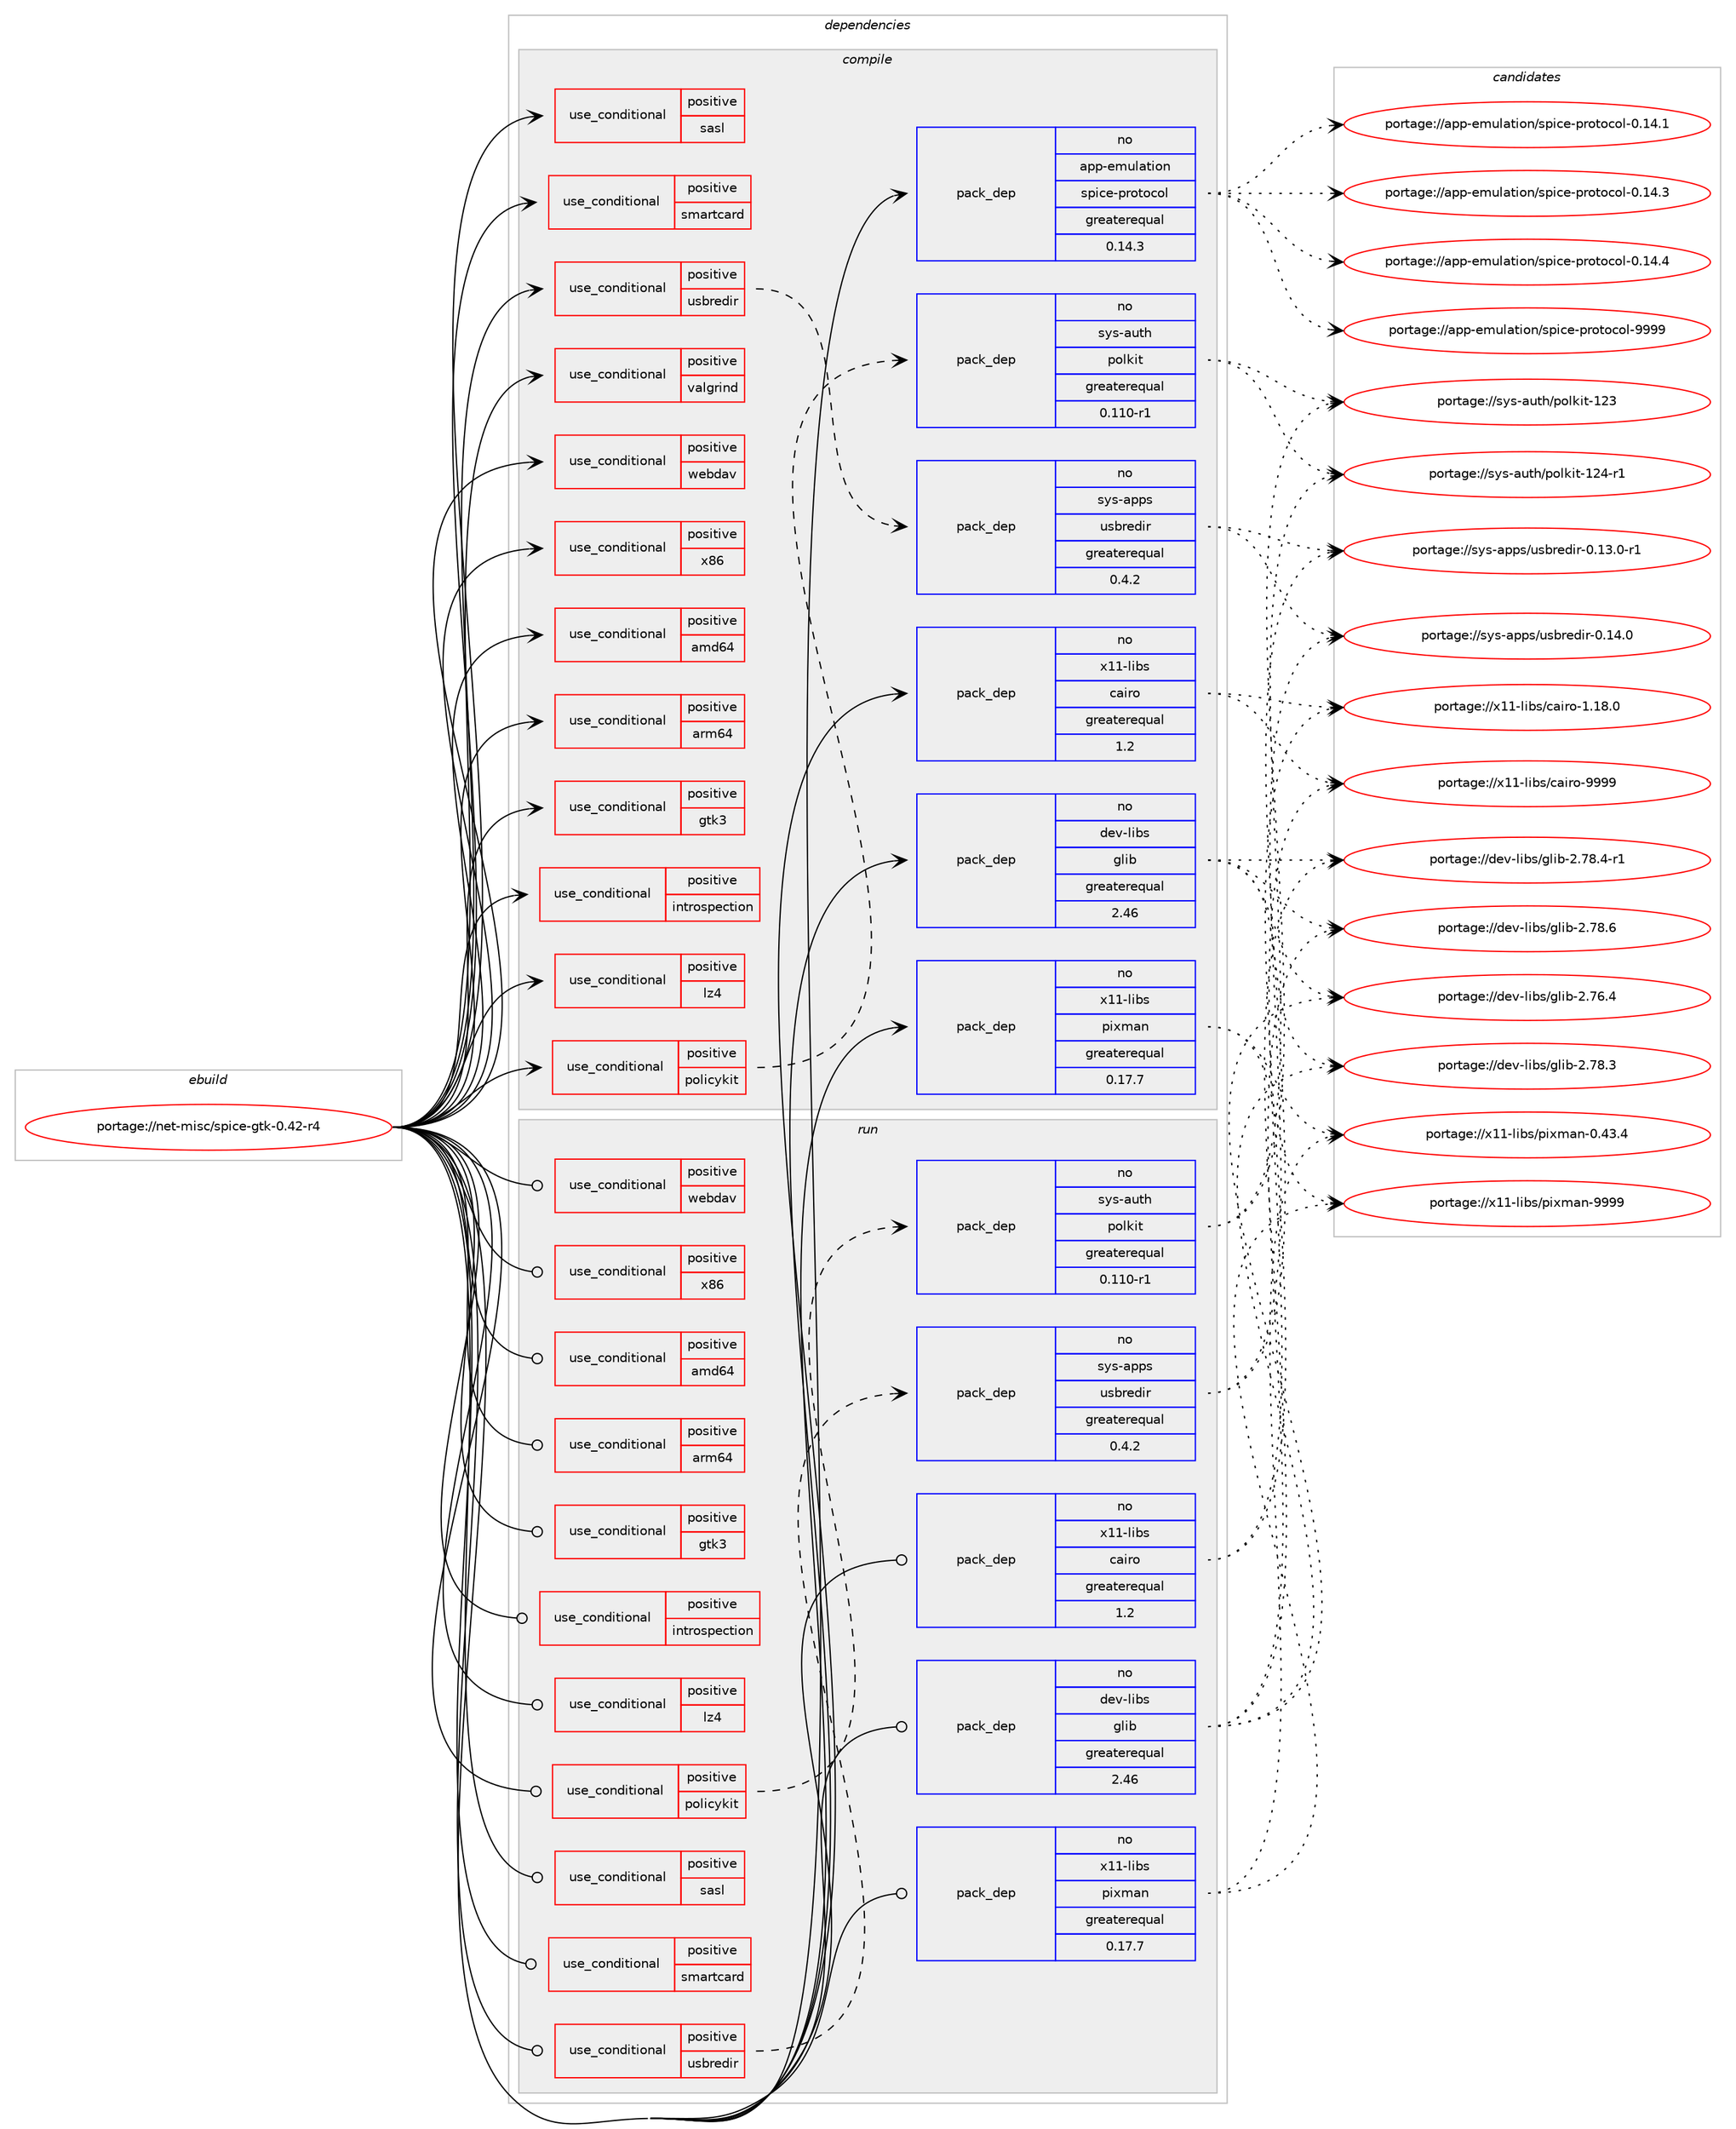 digraph prolog {

# *************
# Graph options
# *************

newrank=true;
concentrate=true;
compound=true;
graph [rankdir=LR,fontname=Helvetica,fontsize=10,ranksep=1.5];#, ranksep=2.5, nodesep=0.2];
edge  [arrowhead=vee];
node  [fontname=Helvetica,fontsize=10];

# **********
# The ebuild
# **********

subgraph cluster_leftcol {
color=gray;
rank=same;
label=<<i>ebuild</i>>;
id [label="portage://net-misc/spice-gtk-0.42-r4", color=red, width=4, href="../net-misc/spice-gtk-0.42-r4.svg"];
}

# ****************
# The dependencies
# ****************

subgraph cluster_midcol {
color=gray;
label=<<i>dependencies</i>>;
subgraph cluster_compile {
fillcolor="#eeeeee";
style=filled;
label=<<i>compile</i>>;
subgraph cond96580 {
dependency190752 [label=<<TABLE BORDER="0" CELLBORDER="1" CELLSPACING="0" CELLPADDING="4"><TR><TD ROWSPAN="3" CELLPADDING="10">use_conditional</TD></TR><TR><TD>positive</TD></TR><TR><TD>amd64</TD></TR></TABLE>>, shape=none, color=red];
# *** BEGIN UNKNOWN DEPENDENCY TYPE (TODO) ***
# dependency190752 -> package_dependency(portage://net-misc/spice-gtk-0.42-r4,install,no,media-libs,libva,none,[,,],any_same_slot,[])
# *** END UNKNOWN DEPENDENCY TYPE (TODO) ***

}
id:e -> dependency190752:w [weight=20,style="solid",arrowhead="vee"];
subgraph cond96581 {
dependency190753 [label=<<TABLE BORDER="0" CELLBORDER="1" CELLSPACING="0" CELLPADDING="4"><TR><TD ROWSPAN="3" CELLPADDING="10">use_conditional</TD></TR><TR><TD>positive</TD></TR><TR><TD>arm64</TD></TR></TABLE>>, shape=none, color=red];
# *** BEGIN UNKNOWN DEPENDENCY TYPE (TODO) ***
# dependency190753 -> package_dependency(portage://net-misc/spice-gtk-0.42-r4,install,no,media-libs,libva,none,[,,],any_same_slot,[])
# *** END UNKNOWN DEPENDENCY TYPE (TODO) ***

}
id:e -> dependency190753:w [weight=20,style="solid",arrowhead="vee"];
subgraph cond96582 {
dependency190754 [label=<<TABLE BORDER="0" CELLBORDER="1" CELLSPACING="0" CELLPADDING="4"><TR><TD ROWSPAN="3" CELLPADDING="10">use_conditional</TD></TR><TR><TD>positive</TD></TR><TR><TD>gtk3</TD></TR></TABLE>>, shape=none, color=red];
# *** BEGIN UNKNOWN DEPENDENCY TYPE (TODO) ***
# dependency190754 -> package_dependency(portage://net-misc/spice-gtk-0.42-r4,install,no,x11-libs,gtk+,none,[,,],[slot(3)],[use(optenable(introspection),none)])
# *** END UNKNOWN DEPENDENCY TYPE (TODO) ***

}
id:e -> dependency190754:w [weight=20,style="solid",arrowhead="vee"];
subgraph cond96583 {
dependency190755 [label=<<TABLE BORDER="0" CELLBORDER="1" CELLSPACING="0" CELLPADDING="4"><TR><TD ROWSPAN="3" CELLPADDING="10">use_conditional</TD></TR><TR><TD>positive</TD></TR><TR><TD>introspection</TD></TR></TABLE>>, shape=none, color=red];
# *** BEGIN UNKNOWN DEPENDENCY TYPE (TODO) ***
# dependency190755 -> package_dependency(portage://net-misc/spice-gtk-0.42-r4,install,no,dev-libs,gobject-introspection,none,[,,],[],[])
# *** END UNKNOWN DEPENDENCY TYPE (TODO) ***

}
id:e -> dependency190755:w [weight=20,style="solid",arrowhead="vee"];
subgraph cond96584 {
dependency190756 [label=<<TABLE BORDER="0" CELLBORDER="1" CELLSPACING="0" CELLPADDING="4"><TR><TD ROWSPAN="3" CELLPADDING="10">use_conditional</TD></TR><TR><TD>positive</TD></TR><TR><TD>lz4</TD></TR></TABLE>>, shape=none, color=red];
# *** BEGIN UNKNOWN DEPENDENCY TYPE (TODO) ***
# dependency190756 -> package_dependency(portage://net-misc/spice-gtk-0.42-r4,install,no,app-arch,lz4,none,[,,],[],[])
# *** END UNKNOWN DEPENDENCY TYPE (TODO) ***

}
id:e -> dependency190756:w [weight=20,style="solid",arrowhead="vee"];
subgraph cond96585 {
dependency190757 [label=<<TABLE BORDER="0" CELLBORDER="1" CELLSPACING="0" CELLPADDING="4"><TR><TD ROWSPAN="3" CELLPADDING="10">use_conditional</TD></TR><TR><TD>positive</TD></TR><TR><TD>policykit</TD></TR></TABLE>>, shape=none, color=red];
subgraph pack91525 {
dependency190758 [label=<<TABLE BORDER="0" CELLBORDER="1" CELLSPACING="0" CELLPADDING="4" WIDTH="220"><TR><TD ROWSPAN="6" CELLPADDING="30">pack_dep</TD></TR><TR><TD WIDTH="110">no</TD></TR><TR><TD>sys-auth</TD></TR><TR><TD>polkit</TD></TR><TR><TD>greaterequal</TD></TR><TR><TD>0.110-r1</TD></TR></TABLE>>, shape=none, color=blue];
}
dependency190757:e -> dependency190758:w [weight=20,style="dashed",arrowhead="vee"];
}
id:e -> dependency190757:w [weight=20,style="solid",arrowhead="vee"];
subgraph cond96586 {
dependency190759 [label=<<TABLE BORDER="0" CELLBORDER="1" CELLSPACING="0" CELLPADDING="4"><TR><TD ROWSPAN="3" CELLPADDING="10">use_conditional</TD></TR><TR><TD>positive</TD></TR><TR><TD>sasl</TD></TR></TABLE>>, shape=none, color=red];
# *** BEGIN UNKNOWN DEPENDENCY TYPE (TODO) ***
# dependency190759 -> package_dependency(portage://net-misc/spice-gtk-0.42-r4,install,no,dev-libs,cyrus-sasl,none,[,,],[],[])
# *** END UNKNOWN DEPENDENCY TYPE (TODO) ***

}
id:e -> dependency190759:w [weight=20,style="solid",arrowhead="vee"];
subgraph cond96587 {
dependency190760 [label=<<TABLE BORDER="0" CELLBORDER="1" CELLSPACING="0" CELLPADDING="4"><TR><TD ROWSPAN="3" CELLPADDING="10">use_conditional</TD></TR><TR><TD>positive</TD></TR><TR><TD>smartcard</TD></TR></TABLE>>, shape=none, color=red];
# *** BEGIN UNKNOWN DEPENDENCY TYPE (TODO) ***
# dependency190760 -> package_dependency(portage://net-misc/spice-gtk-0.42-r4,install,no,app-emulation,qemu,none,[,,],[],[use(enable(smartcard),none)])
# *** END UNKNOWN DEPENDENCY TYPE (TODO) ***

}
id:e -> dependency190760:w [weight=20,style="solid",arrowhead="vee"];
subgraph cond96588 {
dependency190761 [label=<<TABLE BORDER="0" CELLBORDER="1" CELLSPACING="0" CELLPADDING="4"><TR><TD ROWSPAN="3" CELLPADDING="10">use_conditional</TD></TR><TR><TD>positive</TD></TR><TR><TD>usbredir</TD></TR></TABLE>>, shape=none, color=red];
# *** BEGIN UNKNOWN DEPENDENCY TYPE (TODO) ***
# dependency190761 -> package_dependency(portage://net-misc/spice-gtk-0.42-r4,install,no,sys-apps,hwdata,none,[,,],[],[])
# *** END UNKNOWN DEPENDENCY TYPE (TODO) ***

subgraph pack91526 {
dependency190762 [label=<<TABLE BORDER="0" CELLBORDER="1" CELLSPACING="0" CELLPADDING="4" WIDTH="220"><TR><TD ROWSPAN="6" CELLPADDING="30">pack_dep</TD></TR><TR><TD WIDTH="110">no</TD></TR><TR><TD>sys-apps</TD></TR><TR><TD>usbredir</TD></TR><TR><TD>greaterequal</TD></TR><TR><TD>0.4.2</TD></TR></TABLE>>, shape=none, color=blue];
}
dependency190761:e -> dependency190762:w [weight=20,style="dashed",arrowhead="vee"];
# *** BEGIN UNKNOWN DEPENDENCY TYPE (TODO) ***
# dependency190761 -> package_dependency(portage://net-misc/spice-gtk-0.42-r4,install,no,virtual,acl,none,[,,],[],[])
# *** END UNKNOWN DEPENDENCY TYPE (TODO) ***

# *** BEGIN UNKNOWN DEPENDENCY TYPE (TODO) ***
# dependency190761 -> package_dependency(portage://net-misc/spice-gtk-0.42-r4,install,no,virtual,libusb,none,[,,],[slot(1)],[])
# *** END UNKNOWN DEPENDENCY TYPE (TODO) ***

}
id:e -> dependency190761:w [weight=20,style="solid",arrowhead="vee"];
subgraph cond96589 {
dependency190763 [label=<<TABLE BORDER="0" CELLBORDER="1" CELLSPACING="0" CELLPADDING="4"><TR><TD ROWSPAN="3" CELLPADDING="10">use_conditional</TD></TR><TR><TD>positive</TD></TR><TR><TD>valgrind</TD></TR></TABLE>>, shape=none, color=red];
# *** BEGIN UNKNOWN DEPENDENCY TYPE (TODO) ***
# dependency190763 -> package_dependency(portage://net-misc/spice-gtk-0.42-r4,install,no,dev-debug,valgrind,none,[,,],[],[])
# *** END UNKNOWN DEPENDENCY TYPE (TODO) ***

}
id:e -> dependency190763:w [weight=20,style="solid",arrowhead="vee"];
subgraph cond96590 {
dependency190764 [label=<<TABLE BORDER="0" CELLBORDER="1" CELLSPACING="0" CELLPADDING="4"><TR><TD ROWSPAN="3" CELLPADDING="10">use_conditional</TD></TR><TR><TD>positive</TD></TR><TR><TD>webdav</TD></TR></TABLE>>, shape=none, color=red];
# *** BEGIN UNKNOWN DEPENDENCY TYPE (TODO) ***
# dependency190764 -> package_dependency(portage://net-misc/spice-gtk-0.42-r4,install,no,net-libs,phodav,none,[,,],[slot(3.0)],[])
# *** END UNKNOWN DEPENDENCY TYPE (TODO) ***

# *** BEGIN UNKNOWN DEPENDENCY TYPE (TODO) ***
# dependency190764 -> package_dependency(portage://net-misc/spice-gtk-0.42-r4,install,no,net-libs,libsoup,none,[,,],[slot(3.0)],[])
# *** END UNKNOWN DEPENDENCY TYPE (TODO) ***

}
id:e -> dependency190764:w [weight=20,style="solid",arrowhead="vee"];
subgraph cond96591 {
dependency190765 [label=<<TABLE BORDER="0" CELLBORDER="1" CELLSPACING="0" CELLPADDING="4"><TR><TD ROWSPAN="3" CELLPADDING="10">use_conditional</TD></TR><TR><TD>positive</TD></TR><TR><TD>x86</TD></TR></TABLE>>, shape=none, color=red];
# *** BEGIN UNKNOWN DEPENDENCY TYPE (TODO) ***
# dependency190765 -> package_dependency(portage://net-misc/spice-gtk-0.42-r4,install,no,media-libs,libva,none,[,,],any_same_slot,[])
# *** END UNKNOWN DEPENDENCY TYPE (TODO) ***

}
id:e -> dependency190765:w [weight=20,style="solid",arrowhead="vee"];
subgraph pack91527 {
dependency190766 [label=<<TABLE BORDER="0" CELLBORDER="1" CELLSPACING="0" CELLPADDING="4" WIDTH="220"><TR><TD ROWSPAN="6" CELLPADDING="30">pack_dep</TD></TR><TR><TD WIDTH="110">no</TD></TR><TR><TD>app-emulation</TD></TR><TR><TD>spice-protocol</TD></TR><TR><TD>greaterequal</TD></TR><TR><TD>0.14.3</TD></TR></TABLE>>, shape=none, color=blue];
}
id:e -> dependency190766:w [weight=20,style="solid",arrowhead="vee"];
subgraph pack91528 {
dependency190767 [label=<<TABLE BORDER="0" CELLBORDER="1" CELLSPACING="0" CELLPADDING="4" WIDTH="220"><TR><TD ROWSPAN="6" CELLPADDING="30">pack_dep</TD></TR><TR><TD WIDTH="110">no</TD></TR><TR><TD>dev-libs</TD></TR><TR><TD>glib</TD></TR><TR><TD>greaterequal</TD></TR><TR><TD>2.46</TD></TR></TABLE>>, shape=none, color=blue];
}
id:e -> dependency190767:w [weight=20,style="solid",arrowhead="vee"];
# *** BEGIN UNKNOWN DEPENDENCY TYPE (TODO) ***
# id -> package_dependency(portage://net-misc/spice-gtk-0.42-r4,install,no,dev-libs,json-glib,none,[,,],[slot(0),equal],[])
# *** END UNKNOWN DEPENDENCY TYPE (TODO) ***

# *** BEGIN UNKNOWN DEPENDENCY TYPE (TODO) ***
# id -> package_dependency(portage://net-misc/spice-gtk-0.42-r4,install,no,dev-libs,openssl,none,[,,],any_same_slot,[])
# *** END UNKNOWN DEPENDENCY TYPE (TODO) ***

# *** BEGIN UNKNOWN DEPENDENCY TYPE (TODO) ***
# id -> package_dependency(portage://net-misc/spice-gtk-0.42-r4,install,no,media-libs,gst-plugins-base,none,[,,],[slot(1.0)],[])
# *** END UNKNOWN DEPENDENCY TYPE (TODO) ***

# *** BEGIN UNKNOWN DEPENDENCY TYPE (TODO) ***
# id -> package_dependency(portage://net-misc/spice-gtk-0.42-r4,install,no,media-libs,gst-plugins-good,none,[,,],[slot(1.0)],[])
# *** END UNKNOWN DEPENDENCY TYPE (TODO) ***

# *** BEGIN UNKNOWN DEPENDENCY TYPE (TODO) ***
# id -> package_dependency(portage://net-misc/spice-gtk-0.42-r4,install,no,media-libs,gstreamer,none,[,,],[slot(1.0)],[use(optenable(introspection),none)])
# *** END UNKNOWN DEPENDENCY TYPE (TODO) ***

# *** BEGIN UNKNOWN DEPENDENCY TYPE (TODO) ***
# id -> package_dependency(portage://net-misc/spice-gtk-0.42-r4,install,no,media-libs,libjpeg-turbo,none,[,,],any_same_slot,[])
# *** END UNKNOWN DEPENDENCY TYPE (TODO) ***

# *** BEGIN UNKNOWN DEPENDENCY TYPE (TODO) ***
# id -> package_dependency(portage://net-misc/spice-gtk-0.42-r4,install,no,media-libs,opus,none,[,,],[],[])
# *** END UNKNOWN DEPENDENCY TYPE (TODO) ***

# *** BEGIN UNKNOWN DEPENDENCY TYPE (TODO) ***
# id -> package_dependency(portage://net-misc/spice-gtk-0.42-r4,install,no,sys-libs,zlib,none,[,,],[],[])
# *** END UNKNOWN DEPENDENCY TYPE (TODO) ***

subgraph pack91529 {
dependency190768 [label=<<TABLE BORDER="0" CELLBORDER="1" CELLSPACING="0" CELLPADDING="4" WIDTH="220"><TR><TD ROWSPAN="6" CELLPADDING="30">pack_dep</TD></TR><TR><TD WIDTH="110">no</TD></TR><TR><TD>x11-libs</TD></TR><TR><TD>cairo</TD></TR><TR><TD>greaterequal</TD></TR><TR><TD>1.2</TD></TR></TABLE>>, shape=none, color=blue];
}
id:e -> dependency190768:w [weight=20,style="solid",arrowhead="vee"];
# *** BEGIN UNKNOWN DEPENDENCY TYPE (TODO) ***
# id -> package_dependency(portage://net-misc/spice-gtk-0.42-r4,install,no,x11-libs,libX11,none,[,,],[],[])
# *** END UNKNOWN DEPENDENCY TYPE (TODO) ***

subgraph pack91530 {
dependency190769 [label=<<TABLE BORDER="0" CELLBORDER="1" CELLSPACING="0" CELLPADDING="4" WIDTH="220"><TR><TD ROWSPAN="6" CELLPADDING="30">pack_dep</TD></TR><TR><TD WIDTH="110">no</TD></TR><TR><TD>x11-libs</TD></TR><TR><TD>pixman</TD></TR><TR><TD>greaterequal</TD></TR><TR><TD>0.17.7</TD></TR></TABLE>>, shape=none, color=blue];
}
id:e -> dependency190769:w [weight=20,style="solid",arrowhead="vee"];
}
subgraph cluster_compileandrun {
fillcolor="#eeeeee";
style=filled;
label=<<i>compile and run</i>>;
}
subgraph cluster_run {
fillcolor="#eeeeee";
style=filled;
label=<<i>run</i>>;
subgraph cond96592 {
dependency190770 [label=<<TABLE BORDER="0" CELLBORDER="1" CELLSPACING="0" CELLPADDING="4"><TR><TD ROWSPAN="3" CELLPADDING="10">use_conditional</TD></TR><TR><TD>positive</TD></TR><TR><TD>amd64</TD></TR></TABLE>>, shape=none, color=red];
# *** BEGIN UNKNOWN DEPENDENCY TYPE (TODO) ***
# dependency190770 -> package_dependency(portage://net-misc/spice-gtk-0.42-r4,run,no,media-libs,libva,none,[,,],any_same_slot,[])
# *** END UNKNOWN DEPENDENCY TYPE (TODO) ***

}
id:e -> dependency190770:w [weight=20,style="solid",arrowhead="odot"];
subgraph cond96593 {
dependency190771 [label=<<TABLE BORDER="0" CELLBORDER="1" CELLSPACING="0" CELLPADDING="4"><TR><TD ROWSPAN="3" CELLPADDING="10">use_conditional</TD></TR><TR><TD>positive</TD></TR><TR><TD>arm64</TD></TR></TABLE>>, shape=none, color=red];
# *** BEGIN UNKNOWN DEPENDENCY TYPE (TODO) ***
# dependency190771 -> package_dependency(portage://net-misc/spice-gtk-0.42-r4,run,no,media-libs,libva,none,[,,],any_same_slot,[])
# *** END UNKNOWN DEPENDENCY TYPE (TODO) ***

}
id:e -> dependency190771:w [weight=20,style="solid",arrowhead="odot"];
subgraph cond96594 {
dependency190772 [label=<<TABLE BORDER="0" CELLBORDER="1" CELLSPACING="0" CELLPADDING="4"><TR><TD ROWSPAN="3" CELLPADDING="10">use_conditional</TD></TR><TR><TD>positive</TD></TR><TR><TD>gtk3</TD></TR></TABLE>>, shape=none, color=red];
# *** BEGIN UNKNOWN DEPENDENCY TYPE (TODO) ***
# dependency190772 -> package_dependency(portage://net-misc/spice-gtk-0.42-r4,run,no,x11-libs,gtk+,none,[,,],[slot(3)],[use(optenable(introspection),none)])
# *** END UNKNOWN DEPENDENCY TYPE (TODO) ***

}
id:e -> dependency190772:w [weight=20,style="solid",arrowhead="odot"];
subgraph cond96595 {
dependency190773 [label=<<TABLE BORDER="0" CELLBORDER="1" CELLSPACING="0" CELLPADDING="4"><TR><TD ROWSPAN="3" CELLPADDING="10">use_conditional</TD></TR><TR><TD>positive</TD></TR><TR><TD>introspection</TD></TR></TABLE>>, shape=none, color=red];
# *** BEGIN UNKNOWN DEPENDENCY TYPE (TODO) ***
# dependency190773 -> package_dependency(portage://net-misc/spice-gtk-0.42-r4,run,no,dev-libs,gobject-introspection,none,[,,],[],[])
# *** END UNKNOWN DEPENDENCY TYPE (TODO) ***

}
id:e -> dependency190773:w [weight=20,style="solid",arrowhead="odot"];
subgraph cond96596 {
dependency190774 [label=<<TABLE BORDER="0" CELLBORDER="1" CELLSPACING="0" CELLPADDING="4"><TR><TD ROWSPAN="3" CELLPADDING="10">use_conditional</TD></TR><TR><TD>positive</TD></TR><TR><TD>lz4</TD></TR></TABLE>>, shape=none, color=red];
# *** BEGIN UNKNOWN DEPENDENCY TYPE (TODO) ***
# dependency190774 -> package_dependency(portage://net-misc/spice-gtk-0.42-r4,run,no,app-arch,lz4,none,[,,],[],[])
# *** END UNKNOWN DEPENDENCY TYPE (TODO) ***

}
id:e -> dependency190774:w [weight=20,style="solid",arrowhead="odot"];
subgraph cond96597 {
dependency190775 [label=<<TABLE BORDER="0" CELLBORDER="1" CELLSPACING="0" CELLPADDING="4"><TR><TD ROWSPAN="3" CELLPADDING="10">use_conditional</TD></TR><TR><TD>positive</TD></TR><TR><TD>policykit</TD></TR></TABLE>>, shape=none, color=red];
subgraph pack91531 {
dependency190776 [label=<<TABLE BORDER="0" CELLBORDER="1" CELLSPACING="0" CELLPADDING="4" WIDTH="220"><TR><TD ROWSPAN="6" CELLPADDING="30">pack_dep</TD></TR><TR><TD WIDTH="110">no</TD></TR><TR><TD>sys-auth</TD></TR><TR><TD>polkit</TD></TR><TR><TD>greaterequal</TD></TR><TR><TD>0.110-r1</TD></TR></TABLE>>, shape=none, color=blue];
}
dependency190775:e -> dependency190776:w [weight=20,style="dashed",arrowhead="vee"];
}
id:e -> dependency190775:w [weight=20,style="solid",arrowhead="odot"];
subgraph cond96598 {
dependency190777 [label=<<TABLE BORDER="0" CELLBORDER="1" CELLSPACING="0" CELLPADDING="4"><TR><TD ROWSPAN="3" CELLPADDING="10">use_conditional</TD></TR><TR><TD>positive</TD></TR><TR><TD>sasl</TD></TR></TABLE>>, shape=none, color=red];
# *** BEGIN UNKNOWN DEPENDENCY TYPE (TODO) ***
# dependency190777 -> package_dependency(portage://net-misc/spice-gtk-0.42-r4,run,no,dev-libs,cyrus-sasl,none,[,,],[],[])
# *** END UNKNOWN DEPENDENCY TYPE (TODO) ***

}
id:e -> dependency190777:w [weight=20,style="solid",arrowhead="odot"];
subgraph cond96599 {
dependency190778 [label=<<TABLE BORDER="0" CELLBORDER="1" CELLSPACING="0" CELLPADDING="4"><TR><TD ROWSPAN="3" CELLPADDING="10">use_conditional</TD></TR><TR><TD>positive</TD></TR><TR><TD>smartcard</TD></TR></TABLE>>, shape=none, color=red];
# *** BEGIN UNKNOWN DEPENDENCY TYPE (TODO) ***
# dependency190778 -> package_dependency(portage://net-misc/spice-gtk-0.42-r4,run,no,app-emulation,qemu,none,[,,],[],[use(enable(smartcard),none)])
# *** END UNKNOWN DEPENDENCY TYPE (TODO) ***

}
id:e -> dependency190778:w [weight=20,style="solid",arrowhead="odot"];
subgraph cond96600 {
dependency190779 [label=<<TABLE BORDER="0" CELLBORDER="1" CELLSPACING="0" CELLPADDING="4"><TR><TD ROWSPAN="3" CELLPADDING="10">use_conditional</TD></TR><TR><TD>positive</TD></TR><TR><TD>usbredir</TD></TR></TABLE>>, shape=none, color=red];
# *** BEGIN UNKNOWN DEPENDENCY TYPE (TODO) ***
# dependency190779 -> package_dependency(portage://net-misc/spice-gtk-0.42-r4,run,no,sys-apps,hwdata,none,[,,],[],[])
# *** END UNKNOWN DEPENDENCY TYPE (TODO) ***

subgraph pack91532 {
dependency190780 [label=<<TABLE BORDER="0" CELLBORDER="1" CELLSPACING="0" CELLPADDING="4" WIDTH="220"><TR><TD ROWSPAN="6" CELLPADDING="30">pack_dep</TD></TR><TR><TD WIDTH="110">no</TD></TR><TR><TD>sys-apps</TD></TR><TR><TD>usbredir</TD></TR><TR><TD>greaterequal</TD></TR><TR><TD>0.4.2</TD></TR></TABLE>>, shape=none, color=blue];
}
dependency190779:e -> dependency190780:w [weight=20,style="dashed",arrowhead="vee"];
# *** BEGIN UNKNOWN DEPENDENCY TYPE (TODO) ***
# dependency190779 -> package_dependency(portage://net-misc/spice-gtk-0.42-r4,run,no,virtual,acl,none,[,,],[],[])
# *** END UNKNOWN DEPENDENCY TYPE (TODO) ***

# *** BEGIN UNKNOWN DEPENDENCY TYPE (TODO) ***
# dependency190779 -> package_dependency(portage://net-misc/spice-gtk-0.42-r4,run,no,virtual,libusb,none,[,,],[slot(1)],[])
# *** END UNKNOWN DEPENDENCY TYPE (TODO) ***

}
id:e -> dependency190779:w [weight=20,style="solid",arrowhead="odot"];
subgraph cond96601 {
dependency190781 [label=<<TABLE BORDER="0" CELLBORDER="1" CELLSPACING="0" CELLPADDING="4"><TR><TD ROWSPAN="3" CELLPADDING="10">use_conditional</TD></TR><TR><TD>positive</TD></TR><TR><TD>webdav</TD></TR></TABLE>>, shape=none, color=red];
# *** BEGIN UNKNOWN DEPENDENCY TYPE (TODO) ***
# dependency190781 -> package_dependency(portage://net-misc/spice-gtk-0.42-r4,run,no,net-libs,phodav,none,[,,],[slot(3.0)],[])
# *** END UNKNOWN DEPENDENCY TYPE (TODO) ***

# *** BEGIN UNKNOWN DEPENDENCY TYPE (TODO) ***
# dependency190781 -> package_dependency(portage://net-misc/spice-gtk-0.42-r4,run,no,net-libs,libsoup,none,[,,],[slot(3.0)],[])
# *** END UNKNOWN DEPENDENCY TYPE (TODO) ***

}
id:e -> dependency190781:w [weight=20,style="solid",arrowhead="odot"];
subgraph cond96602 {
dependency190782 [label=<<TABLE BORDER="0" CELLBORDER="1" CELLSPACING="0" CELLPADDING="4"><TR><TD ROWSPAN="3" CELLPADDING="10">use_conditional</TD></TR><TR><TD>positive</TD></TR><TR><TD>x86</TD></TR></TABLE>>, shape=none, color=red];
# *** BEGIN UNKNOWN DEPENDENCY TYPE (TODO) ***
# dependency190782 -> package_dependency(portage://net-misc/spice-gtk-0.42-r4,run,no,media-libs,libva,none,[,,],any_same_slot,[])
# *** END UNKNOWN DEPENDENCY TYPE (TODO) ***

}
id:e -> dependency190782:w [weight=20,style="solid",arrowhead="odot"];
subgraph pack91533 {
dependency190783 [label=<<TABLE BORDER="0" CELLBORDER="1" CELLSPACING="0" CELLPADDING="4" WIDTH="220"><TR><TD ROWSPAN="6" CELLPADDING="30">pack_dep</TD></TR><TR><TD WIDTH="110">no</TD></TR><TR><TD>dev-libs</TD></TR><TR><TD>glib</TD></TR><TR><TD>greaterequal</TD></TR><TR><TD>2.46</TD></TR></TABLE>>, shape=none, color=blue];
}
id:e -> dependency190783:w [weight=20,style="solid",arrowhead="odot"];
# *** BEGIN UNKNOWN DEPENDENCY TYPE (TODO) ***
# id -> package_dependency(portage://net-misc/spice-gtk-0.42-r4,run,no,dev-libs,json-glib,none,[,,],[slot(0),equal],[])
# *** END UNKNOWN DEPENDENCY TYPE (TODO) ***

# *** BEGIN UNKNOWN DEPENDENCY TYPE (TODO) ***
# id -> package_dependency(portage://net-misc/spice-gtk-0.42-r4,run,no,dev-libs,openssl,none,[,,],any_same_slot,[])
# *** END UNKNOWN DEPENDENCY TYPE (TODO) ***

# *** BEGIN UNKNOWN DEPENDENCY TYPE (TODO) ***
# id -> package_dependency(portage://net-misc/spice-gtk-0.42-r4,run,no,media-libs,gst-plugins-base,none,[,,],[slot(1.0)],[])
# *** END UNKNOWN DEPENDENCY TYPE (TODO) ***

# *** BEGIN UNKNOWN DEPENDENCY TYPE (TODO) ***
# id -> package_dependency(portage://net-misc/spice-gtk-0.42-r4,run,no,media-libs,gst-plugins-good,none,[,,],[slot(1.0)],[])
# *** END UNKNOWN DEPENDENCY TYPE (TODO) ***

# *** BEGIN UNKNOWN DEPENDENCY TYPE (TODO) ***
# id -> package_dependency(portage://net-misc/spice-gtk-0.42-r4,run,no,media-libs,gstreamer,none,[,,],[slot(1.0)],[use(optenable(introspection),none)])
# *** END UNKNOWN DEPENDENCY TYPE (TODO) ***

# *** BEGIN UNKNOWN DEPENDENCY TYPE (TODO) ***
# id -> package_dependency(portage://net-misc/spice-gtk-0.42-r4,run,no,media-libs,libjpeg-turbo,none,[,,],any_same_slot,[])
# *** END UNKNOWN DEPENDENCY TYPE (TODO) ***

# *** BEGIN UNKNOWN DEPENDENCY TYPE (TODO) ***
# id -> package_dependency(portage://net-misc/spice-gtk-0.42-r4,run,no,media-libs,opus,none,[,,],[],[])
# *** END UNKNOWN DEPENDENCY TYPE (TODO) ***

# *** BEGIN UNKNOWN DEPENDENCY TYPE (TODO) ***
# id -> package_dependency(portage://net-misc/spice-gtk-0.42-r4,run,no,sys-libs,zlib,none,[,,],[],[])
# *** END UNKNOWN DEPENDENCY TYPE (TODO) ***

subgraph pack91534 {
dependency190784 [label=<<TABLE BORDER="0" CELLBORDER="1" CELLSPACING="0" CELLPADDING="4" WIDTH="220"><TR><TD ROWSPAN="6" CELLPADDING="30">pack_dep</TD></TR><TR><TD WIDTH="110">no</TD></TR><TR><TD>x11-libs</TD></TR><TR><TD>cairo</TD></TR><TR><TD>greaterequal</TD></TR><TR><TD>1.2</TD></TR></TABLE>>, shape=none, color=blue];
}
id:e -> dependency190784:w [weight=20,style="solid",arrowhead="odot"];
# *** BEGIN UNKNOWN DEPENDENCY TYPE (TODO) ***
# id -> package_dependency(portage://net-misc/spice-gtk-0.42-r4,run,no,x11-libs,libX11,none,[,,],[],[])
# *** END UNKNOWN DEPENDENCY TYPE (TODO) ***

subgraph pack91535 {
dependency190785 [label=<<TABLE BORDER="0" CELLBORDER="1" CELLSPACING="0" CELLPADDING="4" WIDTH="220"><TR><TD ROWSPAN="6" CELLPADDING="30">pack_dep</TD></TR><TR><TD WIDTH="110">no</TD></TR><TR><TD>x11-libs</TD></TR><TR><TD>pixman</TD></TR><TR><TD>greaterequal</TD></TR><TR><TD>0.17.7</TD></TR></TABLE>>, shape=none, color=blue];
}
id:e -> dependency190785:w [weight=20,style="solid",arrowhead="odot"];
}
}

# **************
# The candidates
# **************

subgraph cluster_choices {
rank=same;
color=gray;
label=<<i>candidates</i>>;

subgraph choice91525 {
color=black;
nodesep=1;
choice11512111545971171161044711211110810710511645495051 [label="portage://sys-auth/polkit-123", color=red, width=4,href="../sys-auth/polkit-123.svg"];
choice115121115459711711610447112111108107105116454950524511449 [label="portage://sys-auth/polkit-124-r1", color=red, width=4,href="../sys-auth/polkit-124-r1.svg"];
dependency190758:e -> choice11512111545971171161044711211110810710511645495051:w [style=dotted,weight="100"];
dependency190758:e -> choice115121115459711711610447112111108107105116454950524511449:w [style=dotted,weight="100"];
}
subgraph choice91526 {
color=black;
nodesep=1;
choice11512111545971121121154711711598114101100105114454846495146484511449 [label="portage://sys-apps/usbredir-0.13.0-r1", color=red, width=4,href="../sys-apps/usbredir-0.13.0-r1.svg"];
choice1151211154597112112115471171159811410110010511445484649524648 [label="portage://sys-apps/usbredir-0.14.0", color=red, width=4,href="../sys-apps/usbredir-0.14.0.svg"];
dependency190762:e -> choice11512111545971121121154711711598114101100105114454846495146484511449:w [style=dotted,weight="100"];
dependency190762:e -> choice1151211154597112112115471171159811410110010511445484649524648:w [style=dotted,weight="100"];
}
subgraph choice91527 {
color=black;
nodesep=1;
choice9711211245101109117108971161051111104711511210599101451121141111161119911110845484649524649 [label="portage://app-emulation/spice-protocol-0.14.1", color=red, width=4,href="../app-emulation/spice-protocol-0.14.1.svg"];
choice9711211245101109117108971161051111104711511210599101451121141111161119911110845484649524651 [label="portage://app-emulation/spice-protocol-0.14.3", color=red, width=4,href="../app-emulation/spice-protocol-0.14.3.svg"];
choice9711211245101109117108971161051111104711511210599101451121141111161119911110845484649524652 [label="portage://app-emulation/spice-protocol-0.14.4", color=red, width=4,href="../app-emulation/spice-protocol-0.14.4.svg"];
choice971121124510110911710897116105111110471151121059910145112114111116111991111084557575757 [label="portage://app-emulation/spice-protocol-9999", color=red, width=4,href="../app-emulation/spice-protocol-9999.svg"];
dependency190766:e -> choice9711211245101109117108971161051111104711511210599101451121141111161119911110845484649524649:w [style=dotted,weight="100"];
dependency190766:e -> choice9711211245101109117108971161051111104711511210599101451121141111161119911110845484649524651:w [style=dotted,weight="100"];
dependency190766:e -> choice9711211245101109117108971161051111104711511210599101451121141111161119911110845484649524652:w [style=dotted,weight="100"];
dependency190766:e -> choice971121124510110911710897116105111110471151121059910145112114111116111991111084557575757:w [style=dotted,weight="100"];
}
subgraph choice91528 {
color=black;
nodesep=1;
choice1001011184510810598115471031081059845504655544652 [label="portage://dev-libs/glib-2.76.4", color=red, width=4,href="../dev-libs/glib-2.76.4.svg"];
choice1001011184510810598115471031081059845504655564651 [label="portage://dev-libs/glib-2.78.3", color=red, width=4,href="../dev-libs/glib-2.78.3.svg"];
choice10010111845108105981154710310810598455046555646524511449 [label="portage://dev-libs/glib-2.78.4-r1", color=red, width=4,href="../dev-libs/glib-2.78.4-r1.svg"];
choice1001011184510810598115471031081059845504655564654 [label="portage://dev-libs/glib-2.78.6", color=red, width=4,href="../dev-libs/glib-2.78.6.svg"];
dependency190767:e -> choice1001011184510810598115471031081059845504655544652:w [style=dotted,weight="100"];
dependency190767:e -> choice1001011184510810598115471031081059845504655564651:w [style=dotted,weight="100"];
dependency190767:e -> choice10010111845108105981154710310810598455046555646524511449:w [style=dotted,weight="100"];
dependency190767:e -> choice1001011184510810598115471031081059845504655564654:w [style=dotted,weight="100"];
}
subgraph choice91529 {
color=black;
nodesep=1;
choice1204949451081059811547999710511411145494649564648 [label="portage://x11-libs/cairo-1.18.0", color=red, width=4,href="../x11-libs/cairo-1.18.0.svg"];
choice120494945108105981154799971051141114557575757 [label="portage://x11-libs/cairo-9999", color=red, width=4,href="../x11-libs/cairo-9999.svg"];
dependency190768:e -> choice1204949451081059811547999710511411145494649564648:w [style=dotted,weight="100"];
dependency190768:e -> choice120494945108105981154799971051141114557575757:w [style=dotted,weight="100"];
}
subgraph choice91530 {
color=black;
nodesep=1;
choice12049494510810598115471121051201099711045484652514652 [label="portage://x11-libs/pixman-0.43.4", color=red, width=4,href="../x11-libs/pixman-0.43.4.svg"];
choice1204949451081059811547112105120109971104557575757 [label="portage://x11-libs/pixman-9999", color=red, width=4,href="../x11-libs/pixman-9999.svg"];
dependency190769:e -> choice12049494510810598115471121051201099711045484652514652:w [style=dotted,weight="100"];
dependency190769:e -> choice1204949451081059811547112105120109971104557575757:w [style=dotted,weight="100"];
}
subgraph choice91531 {
color=black;
nodesep=1;
choice11512111545971171161044711211110810710511645495051 [label="portage://sys-auth/polkit-123", color=red, width=4,href="../sys-auth/polkit-123.svg"];
choice115121115459711711610447112111108107105116454950524511449 [label="portage://sys-auth/polkit-124-r1", color=red, width=4,href="../sys-auth/polkit-124-r1.svg"];
dependency190776:e -> choice11512111545971171161044711211110810710511645495051:w [style=dotted,weight="100"];
dependency190776:e -> choice115121115459711711610447112111108107105116454950524511449:w [style=dotted,weight="100"];
}
subgraph choice91532 {
color=black;
nodesep=1;
choice11512111545971121121154711711598114101100105114454846495146484511449 [label="portage://sys-apps/usbredir-0.13.0-r1", color=red, width=4,href="../sys-apps/usbredir-0.13.0-r1.svg"];
choice1151211154597112112115471171159811410110010511445484649524648 [label="portage://sys-apps/usbredir-0.14.0", color=red, width=4,href="../sys-apps/usbredir-0.14.0.svg"];
dependency190780:e -> choice11512111545971121121154711711598114101100105114454846495146484511449:w [style=dotted,weight="100"];
dependency190780:e -> choice1151211154597112112115471171159811410110010511445484649524648:w [style=dotted,weight="100"];
}
subgraph choice91533 {
color=black;
nodesep=1;
choice1001011184510810598115471031081059845504655544652 [label="portage://dev-libs/glib-2.76.4", color=red, width=4,href="../dev-libs/glib-2.76.4.svg"];
choice1001011184510810598115471031081059845504655564651 [label="portage://dev-libs/glib-2.78.3", color=red, width=4,href="../dev-libs/glib-2.78.3.svg"];
choice10010111845108105981154710310810598455046555646524511449 [label="portage://dev-libs/glib-2.78.4-r1", color=red, width=4,href="../dev-libs/glib-2.78.4-r1.svg"];
choice1001011184510810598115471031081059845504655564654 [label="portage://dev-libs/glib-2.78.6", color=red, width=4,href="../dev-libs/glib-2.78.6.svg"];
dependency190783:e -> choice1001011184510810598115471031081059845504655544652:w [style=dotted,weight="100"];
dependency190783:e -> choice1001011184510810598115471031081059845504655564651:w [style=dotted,weight="100"];
dependency190783:e -> choice10010111845108105981154710310810598455046555646524511449:w [style=dotted,weight="100"];
dependency190783:e -> choice1001011184510810598115471031081059845504655564654:w [style=dotted,weight="100"];
}
subgraph choice91534 {
color=black;
nodesep=1;
choice1204949451081059811547999710511411145494649564648 [label="portage://x11-libs/cairo-1.18.0", color=red, width=4,href="../x11-libs/cairo-1.18.0.svg"];
choice120494945108105981154799971051141114557575757 [label="portage://x11-libs/cairo-9999", color=red, width=4,href="../x11-libs/cairo-9999.svg"];
dependency190784:e -> choice1204949451081059811547999710511411145494649564648:w [style=dotted,weight="100"];
dependency190784:e -> choice120494945108105981154799971051141114557575757:w [style=dotted,weight="100"];
}
subgraph choice91535 {
color=black;
nodesep=1;
choice12049494510810598115471121051201099711045484652514652 [label="portage://x11-libs/pixman-0.43.4", color=red, width=4,href="../x11-libs/pixman-0.43.4.svg"];
choice1204949451081059811547112105120109971104557575757 [label="portage://x11-libs/pixman-9999", color=red, width=4,href="../x11-libs/pixman-9999.svg"];
dependency190785:e -> choice12049494510810598115471121051201099711045484652514652:w [style=dotted,weight="100"];
dependency190785:e -> choice1204949451081059811547112105120109971104557575757:w [style=dotted,weight="100"];
}
}

}
